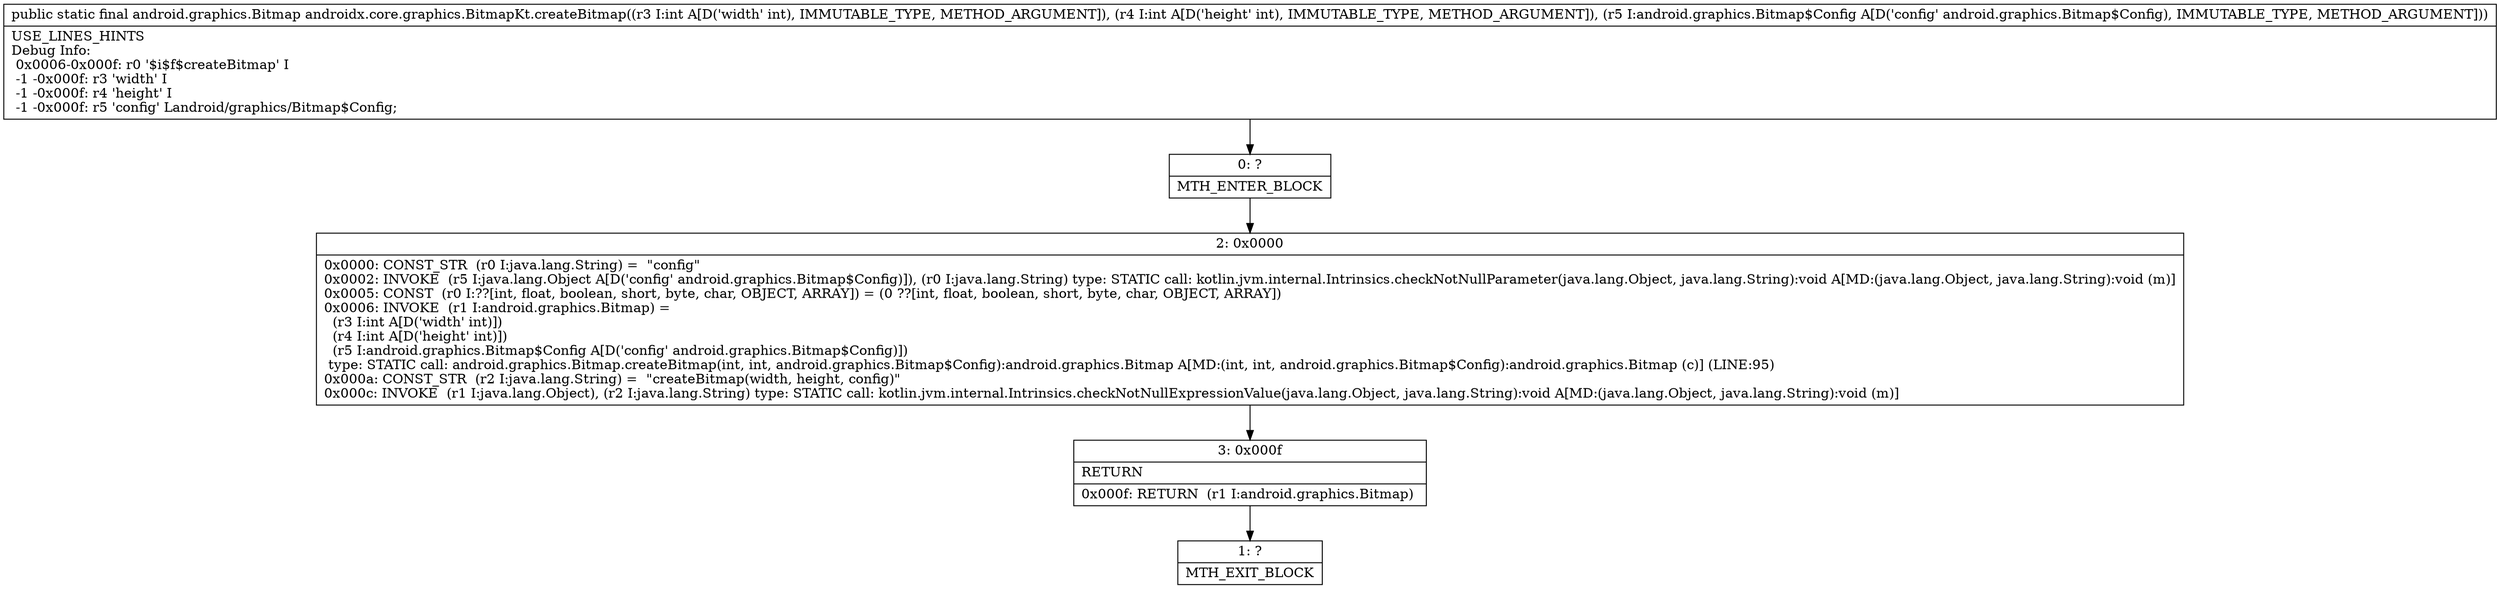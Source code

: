 digraph "CFG forandroidx.core.graphics.BitmapKt.createBitmap(IILandroid\/graphics\/Bitmap$Config;)Landroid\/graphics\/Bitmap;" {
Node_0 [shape=record,label="{0\:\ ?|MTH_ENTER_BLOCK\l}"];
Node_2 [shape=record,label="{2\:\ 0x0000|0x0000: CONST_STR  (r0 I:java.lang.String) =  \"config\" \l0x0002: INVOKE  (r5 I:java.lang.Object A[D('config' android.graphics.Bitmap$Config)]), (r0 I:java.lang.String) type: STATIC call: kotlin.jvm.internal.Intrinsics.checkNotNullParameter(java.lang.Object, java.lang.String):void A[MD:(java.lang.Object, java.lang.String):void (m)]\l0x0005: CONST  (r0 I:??[int, float, boolean, short, byte, char, OBJECT, ARRAY]) = (0 ??[int, float, boolean, short, byte, char, OBJECT, ARRAY]) \l0x0006: INVOKE  (r1 I:android.graphics.Bitmap) = \l  (r3 I:int A[D('width' int)])\l  (r4 I:int A[D('height' int)])\l  (r5 I:android.graphics.Bitmap$Config A[D('config' android.graphics.Bitmap$Config)])\l type: STATIC call: android.graphics.Bitmap.createBitmap(int, int, android.graphics.Bitmap$Config):android.graphics.Bitmap A[MD:(int, int, android.graphics.Bitmap$Config):android.graphics.Bitmap (c)] (LINE:95)\l0x000a: CONST_STR  (r2 I:java.lang.String) =  \"createBitmap(width, height, config)\" \l0x000c: INVOKE  (r1 I:java.lang.Object), (r2 I:java.lang.String) type: STATIC call: kotlin.jvm.internal.Intrinsics.checkNotNullExpressionValue(java.lang.Object, java.lang.String):void A[MD:(java.lang.Object, java.lang.String):void (m)]\l}"];
Node_3 [shape=record,label="{3\:\ 0x000f|RETURN\l|0x000f: RETURN  (r1 I:android.graphics.Bitmap) \l}"];
Node_1 [shape=record,label="{1\:\ ?|MTH_EXIT_BLOCK\l}"];
MethodNode[shape=record,label="{public static final android.graphics.Bitmap androidx.core.graphics.BitmapKt.createBitmap((r3 I:int A[D('width' int), IMMUTABLE_TYPE, METHOD_ARGUMENT]), (r4 I:int A[D('height' int), IMMUTABLE_TYPE, METHOD_ARGUMENT]), (r5 I:android.graphics.Bitmap$Config A[D('config' android.graphics.Bitmap$Config), IMMUTABLE_TYPE, METHOD_ARGUMENT]))  | USE_LINES_HINTS\lDebug Info:\l  0x0006\-0x000f: r0 '$i$f$createBitmap' I\l  \-1 \-0x000f: r3 'width' I\l  \-1 \-0x000f: r4 'height' I\l  \-1 \-0x000f: r5 'config' Landroid\/graphics\/Bitmap$Config;\l}"];
MethodNode -> Node_0;Node_0 -> Node_2;
Node_2 -> Node_3;
Node_3 -> Node_1;
}

